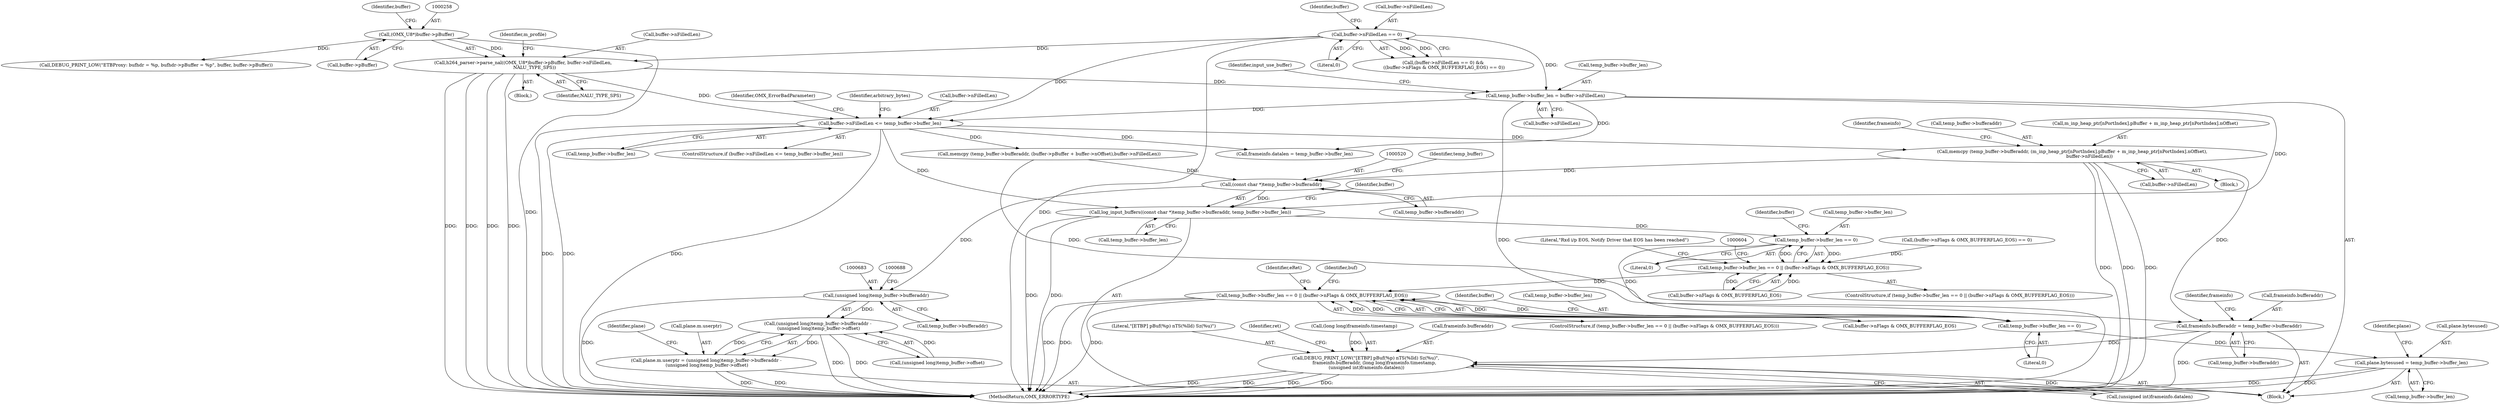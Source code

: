 digraph "0_Android_5b82f4f90c3d531313714df4b936f92fb0ff15cf_0@API" {
"1000334" [label="(Call,memcpy (temp_buffer->bufferaddr, (m_inp_heap_ptr[nPortIndex].pBuffer + m_inp_heap_ptr[nPortIndex].nOffset),\n                        buffer->nFilledLen))"];
"1000307" [label="(Call,buffer->nFilledLen <= temp_buffer->buffer_len)"];
"1000178" [label="(Call,buffer->nFilledLen == 0)"];
"1000256" [label="(Call,h264_parser->parse_nal((OMX_U8*)buffer->pBuffer, buffer->nFilledLen,\n                NALU_TYPE_SPS))"];
"1000257" [label="(Call,(OMX_U8*)buffer->pBuffer)"];
"1000296" [label="(Call,temp_buffer->buffer_len = buffer->nFilledLen)"];
"1000356" [label="(Call,frameinfo.bufferaddr = temp_buffer->bufferaddr)"];
"1000891" [label="(Call,DEBUG_PRINT_LOW(\"[ETBP] pBuf(%p) nTS(%lld) Sz(%u)\",\n            frameinfo.bufferaddr, (long long)frameinfo.timestamp,\n (unsigned int)frameinfo.datalen))"];
"1000519" [label="(Call,(const char *)temp_buffer->bufferaddr)"];
"1000518" [label="(Call,log_input_buffers((const char *)temp_buffer->bufferaddr, temp_buffer->buffer_len))"];
"1000546" [label="(Call,temp_buffer->buffer_len == 0)"];
"1000545" [label="(Call,temp_buffer->buffer_len == 0 || (buffer->nFlags & OMX_BUFFERFLAG_EOS))"];
"1000621" [label="(Call,temp_buffer->buffer_len == 0 || (buffer->nFlags & OMX_BUFFERFLAG_EOS))"];
"1000622" [label="(Call,temp_buffer->buffer_len == 0)"];
"1000659" [label="(Call,plane.bytesused = temp_buffer->buffer_len)"];
"1000682" [label="(Call,(unsigned long)temp_buffer->bufferaddr)"];
"1000681" [label="(Call,(unsigned long)temp_buffer->bufferaddr -\n (unsigned long)temp_buffer->offset)"];
"1000675" [label="(Call,plane.m.userptr = (unsigned long)temp_buffer->bufferaddr -\n (unsigned long)temp_buffer->offset)"];
"1000182" [label="(Literal,0)"];
"1000307" [label="(Call,buffer->nFilledLen <= temp_buffer->buffer_len)"];
"1000370" [label="(Call,frameinfo.datalen = temp_buffer->buffer_len)"];
"1000250" [label="(Block,)"];
"1000901" [label="(Call,(unsigned int)frameinfo.datalen)"];
"1000355" [label="(Identifier,OMX_ErrorBadParameter)"];
"1000891" [label="(Call,DEBUG_PRINT_LOW(\"[ETBP] pBuf(%p) nTS(%lld) Sz(%u)\",\n            frameinfo.bufferaddr, (long long)frameinfo.timestamp,\n (unsigned int)frameinfo.datalen))"];
"1000349" [label="(Call,buffer->nFilledLen)"];
"1000316" [label="(Identifier,arbitrary_bytes)"];
"1000311" [label="(Call,temp_buffer->buffer_len)"];
"1000267" [label="(Identifier,m_profile)"];
"1000186" [label="(Identifier,buffer)"];
"1000334" [label="(Call,memcpy (temp_buffer->bufferaddr, (m_inp_heap_ptr[nPortIndex].pBuffer + m_inp_heap_ptr[nPortIndex].nOffset),\n                        buffer->nFilledLen))"];
"1000335" [label="(Call,temp_buffer->bufferaddr)"];
"1000177" [label="(Call,(buffer->nFilledLen == 0) &&\n ((buffer->nFlags & OMX_BUFFERFLAG_EOS) == 0))"];
"1000257" [label="(Call,(OMX_U8*)buffer->pBuffer)"];
"1000622" [label="(Call,temp_buffer->buffer_len == 0)"];
"1000297" [label="(Call,temp_buffer->buffer_len)"];
"1000256" [label="(Call,h264_parser->parse_nal((OMX_U8*)buffer->pBuffer, buffer->nFilledLen,\n                NALU_TYPE_SPS))"];
"1000360" [label="(Call,temp_buffer->bufferaddr)"];
"1000530" [label="(Identifier,buffer)"];
"1000627" [label="(Call,buffer->nFlags & OMX_BUFFERFLAG_EOS)"];
"1000545" [label="(Call,temp_buffer->buffer_len == 0 || (buffer->nFlags & OMX_BUFFERFLAG_EOS))"];
"1000629" [label="(Identifier,buffer)"];
"1000681" [label="(Call,(unsigned long)temp_buffer->bufferaddr -\n (unsigned long)temp_buffer->offset)"];
"1000553" [label="(Identifier,buffer)"];
"1000518" [label="(Call,log_input_buffers((const char *)temp_buffer->bufferaddr, temp_buffer->buffer_len))"];
"1000642" [label="(Identifier,eRet)"];
"1000660" [label="(Call,plane.bytesused)"];
"1000695" [label="(Identifier,plane)"];
"1000546" [label="(Call,temp_buffer->buffer_len == 0)"];
"1000626" [label="(Literal,0)"];
"1000290" [label="(Call,DEBUG_PRINT_LOW(\"ETBProxy: bufhdr = %p, bufhdr->pBuffer = %p\", buffer, buffer->pBuffer))"];
"1000108" [label="(Block,)"];
"1000308" [label="(Call,buffer->nFilledLen)"];
"1000621" [label="(Call,temp_buffer->buffer_len == 0 || (buffer->nFlags & OMX_BUFFERFLAG_EOS))"];
"1000892" [label="(Literal,\"[ETBP] pBuf(%p) nTS(%lld) Sz(%u)\")"];
"1000183" [label="(Call,(buffer->nFlags & OMX_BUFFERFLAG_EOS) == 0)"];
"1000178" [label="(Call,buffer->nFilledLen == 0)"];
"1000300" [label="(Call,buffer->nFilledLen)"];
"1000907" [label="(Identifier,ret)"];
"1000544" [label="(ControlStructure,if (temp_buffer->buffer_len == 0 || (buffer->nFlags & OMX_BUFFERFLAG_EOS)))"];
"1000635" [label="(Identifier,buf)"];
"1000265" [label="(Identifier,NALU_TYPE_SPS)"];
"1000304" [label="(Identifier,input_use_buffer)"];
"1000659" [label="(Call,plane.bytesused = temp_buffer->buffer_len)"];
"1000623" [label="(Call,temp_buffer->buffer_len)"];
"1000676" [label="(Call,plane.m.userptr)"];
"1000547" [label="(Call,temp_buffer->buffer_len)"];
"1000896" [label="(Call,(long long)frameinfo.timestamp)"];
"1000338" [label="(Call,m_inp_heap_ptr[nPortIndex].pBuffer + m_inp_heap_ptr[nPortIndex].nOffset)"];
"1000551" [label="(Call,buffer->nFlags & OMX_BUFFERFLAG_EOS)"];
"1000620" [label="(ControlStructure,if (temp_buffer->buffer_len == 0 || (buffer->nFlags & OMX_BUFFERFLAG_EOS)))"];
"1000684" [label="(Call,temp_buffer->bufferaddr)"];
"1000525" [label="(Identifier,temp_buffer)"];
"1000358" [label="(Identifier,frameinfo)"];
"1000306" [label="(ControlStructure,if (buffer->nFilledLen <= temp_buffer->buffer_len))"];
"1000179" [label="(Call,buffer->nFilledLen)"];
"1000263" [label="(Identifier,buffer)"];
"1000365" [label="(Identifier,frameinfo)"];
"1000908" [label="(MethodReturn,OMX_ERRORTYPE)"];
"1000893" [label="(Call,frameinfo.bufferaddr)"];
"1000682" [label="(Call,(unsigned long)temp_buffer->bufferaddr)"];
"1000357" [label="(Call,frameinfo.bufferaddr)"];
"1000333" [label="(Block,)"];
"1000524" [label="(Call,temp_buffer->buffer_len)"];
"1000550" [label="(Literal,0)"];
"1000356" [label="(Call,frameinfo.bufferaddr = temp_buffer->bufferaddr)"];
"1000558" [label="(Literal,\"Rxd i/p EOS, Notify Driver that EOS has been reached\")"];
"1000663" [label="(Call,temp_buffer->buffer_len)"];
"1000259" [label="(Call,buffer->pBuffer)"];
"1000668" [label="(Identifier,plane)"];
"1000675" [label="(Call,plane.m.userptr = (unsigned long)temp_buffer->bufferaddr -\n (unsigned long)temp_buffer->offset)"];
"1000262" [label="(Call,buffer->nFilledLen)"];
"1000521" [label="(Call,temp_buffer->bufferaddr)"];
"1000519" [label="(Call,(const char *)temp_buffer->bufferaddr)"];
"1000687" [label="(Call,(unsigned long)temp_buffer->offset)"];
"1000318" [label="(Call,memcpy (temp_buffer->bufferaddr, (buffer->pBuffer + buffer->nOffset),buffer->nFilledLen))"];
"1000296" [label="(Call,temp_buffer->buffer_len = buffer->nFilledLen)"];
"1000334" -> "1000333"  [label="AST: "];
"1000334" -> "1000349"  [label="CFG: "];
"1000335" -> "1000334"  [label="AST: "];
"1000338" -> "1000334"  [label="AST: "];
"1000349" -> "1000334"  [label="AST: "];
"1000358" -> "1000334"  [label="CFG: "];
"1000334" -> "1000908"  [label="DDG: "];
"1000334" -> "1000908"  [label="DDG: "];
"1000334" -> "1000908"  [label="DDG: "];
"1000307" -> "1000334"  [label="DDG: "];
"1000334" -> "1000356"  [label="DDG: "];
"1000334" -> "1000519"  [label="DDG: "];
"1000307" -> "1000306"  [label="AST: "];
"1000307" -> "1000311"  [label="CFG: "];
"1000308" -> "1000307"  [label="AST: "];
"1000311" -> "1000307"  [label="AST: "];
"1000316" -> "1000307"  [label="CFG: "];
"1000355" -> "1000307"  [label="CFG: "];
"1000307" -> "1000908"  [label="DDG: "];
"1000307" -> "1000908"  [label="DDG: "];
"1000307" -> "1000908"  [label="DDG: "];
"1000178" -> "1000307"  [label="DDG: "];
"1000256" -> "1000307"  [label="DDG: "];
"1000296" -> "1000307"  [label="DDG: "];
"1000307" -> "1000318"  [label="DDG: "];
"1000307" -> "1000370"  [label="DDG: "];
"1000307" -> "1000518"  [label="DDG: "];
"1000178" -> "1000177"  [label="AST: "];
"1000178" -> "1000182"  [label="CFG: "];
"1000179" -> "1000178"  [label="AST: "];
"1000182" -> "1000178"  [label="AST: "];
"1000186" -> "1000178"  [label="CFG: "];
"1000177" -> "1000178"  [label="CFG: "];
"1000178" -> "1000908"  [label="DDG: "];
"1000178" -> "1000177"  [label="DDG: "];
"1000178" -> "1000177"  [label="DDG: "];
"1000178" -> "1000256"  [label="DDG: "];
"1000178" -> "1000296"  [label="DDG: "];
"1000256" -> "1000250"  [label="AST: "];
"1000256" -> "1000265"  [label="CFG: "];
"1000257" -> "1000256"  [label="AST: "];
"1000262" -> "1000256"  [label="AST: "];
"1000265" -> "1000256"  [label="AST: "];
"1000267" -> "1000256"  [label="CFG: "];
"1000256" -> "1000908"  [label="DDG: "];
"1000256" -> "1000908"  [label="DDG: "];
"1000256" -> "1000908"  [label="DDG: "];
"1000256" -> "1000908"  [label="DDG: "];
"1000257" -> "1000256"  [label="DDG: "];
"1000256" -> "1000296"  [label="DDG: "];
"1000257" -> "1000259"  [label="CFG: "];
"1000258" -> "1000257"  [label="AST: "];
"1000259" -> "1000257"  [label="AST: "];
"1000263" -> "1000257"  [label="CFG: "];
"1000257" -> "1000908"  [label="DDG: "];
"1000257" -> "1000290"  [label="DDG: "];
"1000296" -> "1000108"  [label="AST: "];
"1000296" -> "1000300"  [label="CFG: "];
"1000297" -> "1000296"  [label="AST: "];
"1000300" -> "1000296"  [label="AST: "];
"1000304" -> "1000296"  [label="CFG: "];
"1000296" -> "1000908"  [label="DDG: "];
"1000296" -> "1000370"  [label="DDG: "];
"1000296" -> "1000518"  [label="DDG: "];
"1000356" -> "1000108"  [label="AST: "];
"1000356" -> "1000360"  [label="CFG: "];
"1000357" -> "1000356"  [label="AST: "];
"1000360" -> "1000356"  [label="AST: "];
"1000365" -> "1000356"  [label="CFG: "];
"1000356" -> "1000908"  [label="DDG: "];
"1000318" -> "1000356"  [label="DDG: "];
"1000356" -> "1000891"  [label="DDG: "];
"1000891" -> "1000108"  [label="AST: "];
"1000891" -> "1000901"  [label="CFG: "];
"1000892" -> "1000891"  [label="AST: "];
"1000893" -> "1000891"  [label="AST: "];
"1000896" -> "1000891"  [label="AST: "];
"1000901" -> "1000891"  [label="AST: "];
"1000907" -> "1000891"  [label="CFG: "];
"1000891" -> "1000908"  [label="DDG: "];
"1000891" -> "1000908"  [label="DDG: "];
"1000891" -> "1000908"  [label="DDG: "];
"1000891" -> "1000908"  [label="DDG: "];
"1000896" -> "1000891"  [label="DDG: "];
"1000901" -> "1000891"  [label="DDG: "];
"1000519" -> "1000518"  [label="AST: "];
"1000519" -> "1000521"  [label="CFG: "];
"1000520" -> "1000519"  [label="AST: "];
"1000521" -> "1000519"  [label="AST: "];
"1000525" -> "1000519"  [label="CFG: "];
"1000519" -> "1000518"  [label="DDG: "];
"1000318" -> "1000519"  [label="DDG: "];
"1000519" -> "1000682"  [label="DDG: "];
"1000518" -> "1000108"  [label="AST: "];
"1000518" -> "1000524"  [label="CFG: "];
"1000524" -> "1000518"  [label="AST: "];
"1000530" -> "1000518"  [label="CFG: "];
"1000518" -> "1000908"  [label="DDG: "];
"1000518" -> "1000908"  [label="DDG: "];
"1000518" -> "1000546"  [label="DDG: "];
"1000546" -> "1000545"  [label="AST: "];
"1000546" -> "1000550"  [label="CFG: "];
"1000547" -> "1000546"  [label="AST: "];
"1000550" -> "1000546"  [label="AST: "];
"1000553" -> "1000546"  [label="CFG: "];
"1000545" -> "1000546"  [label="CFG: "];
"1000546" -> "1000545"  [label="DDG: "];
"1000546" -> "1000545"  [label="DDG: "];
"1000546" -> "1000622"  [label="DDG: "];
"1000545" -> "1000544"  [label="AST: "];
"1000545" -> "1000551"  [label="CFG: "];
"1000551" -> "1000545"  [label="AST: "];
"1000558" -> "1000545"  [label="CFG: "];
"1000604" -> "1000545"  [label="CFG: "];
"1000183" -> "1000545"  [label="DDG: "];
"1000551" -> "1000545"  [label="DDG: "];
"1000551" -> "1000545"  [label="DDG: "];
"1000545" -> "1000621"  [label="DDG: "];
"1000621" -> "1000620"  [label="AST: "];
"1000621" -> "1000622"  [label="CFG: "];
"1000621" -> "1000627"  [label="CFG: "];
"1000622" -> "1000621"  [label="AST: "];
"1000627" -> "1000621"  [label="AST: "];
"1000635" -> "1000621"  [label="CFG: "];
"1000642" -> "1000621"  [label="CFG: "];
"1000621" -> "1000908"  [label="DDG: "];
"1000621" -> "1000908"  [label="DDG: "];
"1000621" -> "1000908"  [label="DDG: "];
"1000622" -> "1000621"  [label="DDG: "];
"1000622" -> "1000621"  [label="DDG: "];
"1000627" -> "1000621"  [label="DDG: "];
"1000627" -> "1000621"  [label="DDG: "];
"1000622" -> "1000626"  [label="CFG: "];
"1000623" -> "1000622"  [label="AST: "];
"1000626" -> "1000622"  [label="AST: "];
"1000629" -> "1000622"  [label="CFG: "];
"1000622" -> "1000659"  [label="DDG: "];
"1000659" -> "1000108"  [label="AST: "];
"1000659" -> "1000663"  [label="CFG: "];
"1000660" -> "1000659"  [label="AST: "];
"1000663" -> "1000659"  [label="AST: "];
"1000668" -> "1000659"  [label="CFG: "];
"1000659" -> "1000908"  [label="DDG: "];
"1000659" -> "1000908"  [label="DDG: "];
"1000682" -> "1000681"  [label="AST: "];
"1000682" -> "1000684"  [label="CFG: "];
"1000683" -> "1000682"  [label="AST: "];
"1000684" -> "1000682"  [label="AST: "];
"1000688" -> "1000682"  [label="CFG: "];
"1000682" -> "1000908"  [label="DDG: "];
"1000682" -> "1000681"  [label="DDG: "];
"1000681" -> "1000675"  [label="AST: "];
"1000681" -> "1000687"  [label="CFG: "];
"1000687" -> "1000681"  [label="AST: "];
"1000675" -> "1000681"  [label="CFG: "];
"1000681" -> "1000908"  [label="DDG: "];
"1000681" -> "1000908"  [label="DDG: "];
"1000681" -> "1000675"  [label="DDG: "];
"1000681" -> "1000675"  [label="DDG: "];
"1000687" -> "1000681"  [label="DDG: "];
"1000675" -> "1000108"  [label="AST: "];
"1000676" -> "1000675"  [label="AST: "];
"1000695" -> "1000675"  [label="CFG: "];
"1000675" -> "1000908"  [label="DDG: "];
"1000675" -> "1000908"  [label="DDG: "];
}
